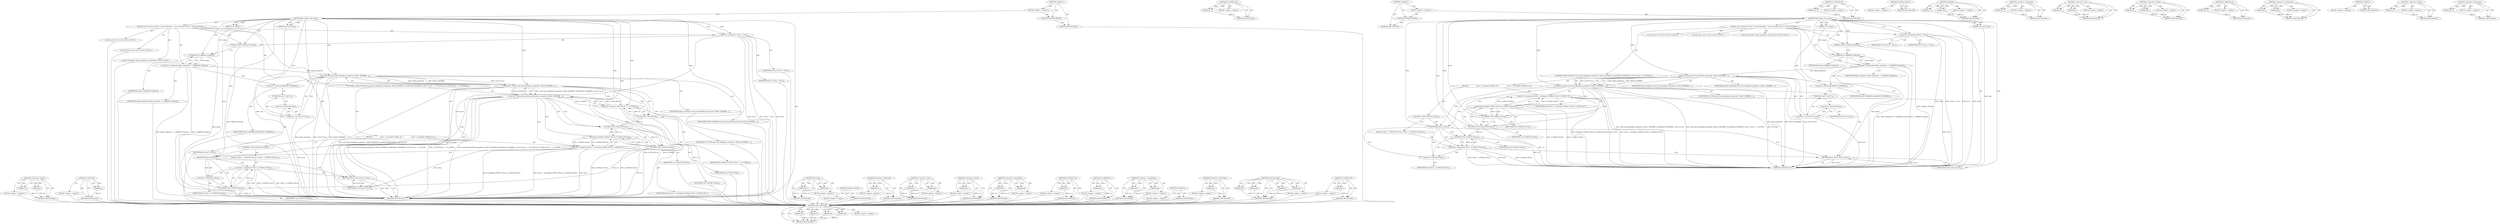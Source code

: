 digraph "Z_STRVAL_PP" {
vulnerable_98 [label=<(METHOD,zend_hash_find)>];
vulnerable_99 [label=<(PARAM,p1)>];
vulnerable_100 [label=<(PARAM,p2)>];
vulnerable_101 [label=<(PARAM,p3)>];
vulnerable_102 [label=<(PARAM,p4)>];
vulnerable_103 [label=<(BLOCK,&lt;empty&gt;,&lt;empty&gt;)>];
vulnerable_104 [label=<(METHOD_RETURN,ANY)>];
vulnerable_123 [label=<(METHOD,Z_STRVAL_PP)>];
vulnerable_124 [label=<(PARAM,p1)>];
vulnerable_125 [label=<(BLOCK,&lt;empty&gt;,&lt;empty&gt;)>];
vulnerable_126 [label=<(METHOD_RETURN,ANY)>];
vulnerable_6 [label=<(METHOD,&lt;global&gt;)<SUB>1</SUB>>];
vulnerable_7 [label=<(BLOCK,&lt;empty&gt;,&lt;empty&gt;)<SUB>1</SUB>>];
vulnerable_8 [label=<(UNKNOWN,PHPAPI,PHPAPI)<SUB>1</SUB>>];
vulnerable_9 [label=<(METHOD,php_lookup_class_name)<SUB>1</SUB>>];
vulnerable_10 [label=<(PARAM,zval *object)<SUB>1</SUB>>];
vulnerable_11 [label=<(PARAM,zend_uint *nlen)<SUB>1</SUB>>];
vulnerable_12 [label=<(BLOCK,{
	zval **val;
	char *retval = NULL;
	HashTable...,{
	zval **val;
	char *retval = NULL;
	HashTable...)<SUB>2</SUB>>];
vulnerable_13 [label="<(LOCAL,zval** val: zval**)<SUB>3</SUB>>"];
vulnerable_14 [label="<(LOCAL,char* retval: char*)<SUB>4</SUB>>"];
vulnerable_15 [label=<(&lt;operator&gt;.assignment,*retval = NULL)<SUB>4</SUB>>];
vulnerable_16 [label=<(IDENTIFIER,retval,*retval = NULL)<SUB>4</SUB>>];
vulnerable_17 [label=<(IDENTIFIER,NULL,*retval = NULL)<SUB>4</SUB>>];
vulnerable_18 [label="<(LOCAL,HashTable* object_properties: HashTable*)<SUB>5</SUB>>"];
vulnerable_19 [label=<(TSRMLS_FETCH,TSRMLS_FETCH())<SUB>6</SUB>>];
vulnerable_20 [label=<(&lt;operator&gt;.assignment,object_properties = Z_OBJPROP_P(object))<SUB>8</SUB>>];
vulnerable_21 [label=<(IDENTIFIER,object_properties,object_properties = Z_OBJPROP_P(object))<SUB>8</SUB>>];
vulnerable_22 [label=<(Z_OBJPROP_P,Z_OBJPROP_P(object))<SUB>8</SUB>>];
vulnerable_23 [label=<(IDENTIFIER,object,Z_OBJPROP_P(object))<SUB>8</SUB>>];
vulnerable_24 [label=<(CONTROL_STRUCTURE,IF,if (zend_hash_find(object_properties, MAGIC_MEMBER, sizeof(MAGIC_MEMBER), (void **) &amp;val) == SUCCESS))<SUB>10</SUB>>];
vulnerable_25 [label=<(&lt;operator&gt;.equals,zend_hash_find(object_properties, MAGIC_MEMBER,...)<SUB>10</SUB>>];
vulnerable_26 [label=<(zend_hash_find,zend_hash_find(object_properties, MAGIC_MEMBER,...)<SUB>10</SUB>>];
vulnerable_27 [label=<(IDENTIFIER,object_properties,zend_hash_find(object_properties, MAGIC_MEMBER,...)<SUB>10</SUB>>];
vulnerable_28 [label=<(IDENTIFIER,MAGIC_MEMBER,zend_hash_find(object_properties, MAGIC_MEMBER,...)<SUB>10</SUB>>];
vulnerable_29 [label=<(&lt;operator&gt;.sizeOf,sizeof(MAGIC_MEMBER))<SUB>10</SUB>>];
vulnerable_30 [label=<(IDENTIFIER,MAGIC_MEMBER,sizeof(MAGIC_MEMBER))<SUB>10</SUB>>];
vulnerable_31 [label=<(&lt;operator&gt;.cast,(void **) &amp;val)<SUB>10</SUB>>];
vulnerable_32 [label=<(UNKNOWN,void **,void **)<SUB>10</SUB>>];
vulnerable_33 [label=<(&lt;operator&gt;.addressOf,&amp;val)<SUB>10</SUB>>];
vulnerable_34 [label=<(IDENTIFIER,val,(void **) &amp;val)<SUB>10</SUB>>];
vulnerable_35 [label=<(IDENTIFIER,SUCCESS,zend_hash_find(object_properties, MAGIC_MEMBER,...)<SUB>10</SUB>>];
vulnerable_36 [label=<(BLOCK,{
                retval = estrndup(Z_STRVAL_PP...,{
                retval = estrndup(Z_STRVAL_PP...)<SUB>10</SUB>>];
vulnerable_37 [label=<(&lt;operator&gt;.assignment,retval = estrndup(Z_STRVAL_PP(val), Z_STRLEN_PP...)<SUB>11</SUB>>];
vulnerable_38 [label=<(IDENTIFIER,retval,retval = estrndup(Z_STRVAL_PP(val), Z_STRLEN_PP...)<SUB>11</SUB>>];
vulnerable_39 [label=<(estrndup,estrndup(Z_STRVAL_PP(val), Z_STRLEN_PP(val)))<SUB>11</SUB>>];
vulnerable_40 [label=<(Z_STRVAL_PP,Z_STRVAL_PP(val))<SUB>11</SUB>>];
vulnerable_41 [label=<(IDENTIFIER,val,Z_STRVAL_PP(val))<SUB>11</SUB>>];
vulnerable_42 [label=<(Z_STRLEN_PP,Z_STRLEN_PP(val))<SUB>11</SUB>>];
vulnerable_43 [label=<(IDENTIFIER,val,Z_STRLEN_PP(val))<SUB>11</SUB>>];
vulnerable_44 [label=<(CONTROL_STRUCTURE,IF,if (nlen))<SUB>13</SUB>>];
vulnerable_45 [label=<(IDENTIFIER,nlen,if (nlen))<SUB>13</SUB>>];
vulnerable_46 [label=<(BLOCK,{
			*nlen = Z_STRLEN_PP(val);
		},{
			*nlen = Z_STRLEN_PP(val);
		})<SUB>13</SUB>>];
vulnerable_47 [label=<(&lt;operator&gt;.assignment,*nlen = Z_STRLEN_PP(val))<SUB>14</SUB>>];
vulnerable_48 [label=<(&lt;operator&gt;.indirection,*nlen)<SUB>14</SUB>>];
vulnerable_49 [label=<(IDENTIFIER,nlen,*nlen = Z_STRLEN_PP(val))<SUB>14</SUB>>];
vulnerable_50 [label=<(Z_STRLEN_PP,Z_STRLEN_PP(val))<SUB>14</SUB>>];
vulnerable_51 [label=<(IDENTIFIER,val,Z_STRLEN_PP(val))<SUB>14</SUB>>];
vulnerable_52 [label=<(RETURN,return retval;,return retval;)<SUB>18</SUB>>];
vulnerable_53 [label=<(IDENTIFIER,retval,return retval;)<SUB>18</SUB>>];
vulnerable_54 [label=<(METHOD_RETURN,char*)<SUB>1</SUB>>];
vulnerable_56 [label=<(METHOD_RETURN,ANY)<SUB>1</SUB>>];
vulnerable_127 [label=<(METHOD,Z_STRLEN_PP)>];
vulnerable_128 [label=<(PARAM,p1)>];
vulnerable_129 [label=<(BLOCK,&lt;empty&gt;,&lt;empty&gt;)>];
vulnerable_130 [label=<(METHOD_RETURN,ANY)>];
vulnerable_86 [label=<(METHOD,TSRMLS_FETCH)>];
vulnerable_87 [label=<(BLOCK,&lt;empty&gt;,&lt;empty&gt;)>];
vulnerable_88 [label=<(METHOD_RETURN,ANY)>];
vulnerable_118 [label=<(METHOD,estrndup)>];
vulnerable_119 [label=<(PARAM,p1)>];
vulnerable_120 [label=<(PARAM,p2)>];
vulnerable_121 [label=<(BLOCK,&lt;empty&gt;,&lt;empty&gt;)>];
vulnerable_122 [label=<(METHOD_RETURN,ANY)>];
vulnerable_114 [label=<(METHOD,&lt;operator&gt;.addressOf)>];
vulnerable_115 [label=<(PARAM,p1)>];
vulnerable_116 [label=<(BLOCK,&lt;empty&gt;,&lt;empty&gt;)>];
vulnerable_117 [label=<(METHOD_RETURN,ANY)>];
vulnerable_109 [label=<(METHOD,&lt;operator&gt;.cast)>];
vulnerable_110 [label=<(PARAM,p1)>];
vulnerable_111 [label=<(PARAM,p2)>];
vulnerable_112 [label=<(BLOCK,&lt;empty&gt;,&lt;empty&gt;)>];
vulnerable_113 [label=<(METHOD_RETURN,ANY)>];
vulnerable_93 [label=<(METHOD,&lt;operator&gt;.equals)>];
vulnerable_94 [label=<(PARAM,p1)>];
vulnerable_95 [label=<(PARAM,p2)>];
vulnerable_96 [label=<(BLOCK,&lt;empty&gt;,&lt;empty&gt;)>];
vulnerable_97 [label=<(METHOD_RETURN,ANY)>];
vulnerable_89 [label=<(METHOD,Z_OBJPROP_P)>];
vulnerable_90 [label=<(PARAM,p1)>];
vulnerable_91 [label=<(BLOCK,&lt;empty&gt;,&lt;empty&gt;)>];
vulnerable_92 [label=<(METHOD_RETURN,ANY)>];
vulnerable_81 [label=<(METHOD,&lt;operator&gt;.assignment)>];
vulnerable_82 [label=<(PARAM,p1)>];
vulnerable_83 [label=<(PARAM,p2)>];
vulnerable_84 [label=<(BLOCK,&lt;empty&gt;,&lt;empty&gt;)>];
vulnerable_85 [label=<(METHOD_RETURN,ANY)>];
vulnerable_75 [label=<(METHOD,&lt;global&gt;)<SUB>1</SUB>>];
vulnerable_76 [label=<(BLOCK,&lt;empty&gt;,&lt;empty&gt;)>];
vulnerable_77 [label=<(METHOD_RETURN,ANY)>];
vulnerable_105 [label=<(METHOD,&lt;operator&gt;.sizeOf)>];
vulnerable_106 [label=<(PARAM,p1)>];
vulnerable_107 [label=<(BLOCK,&lt;empty&gt;,&lt;empty&gt;)>];
vulnerable_108 [label=<(METHOD_RETURN,ANY)>];
vulnerable_131 [label=<(METHOD,&lt;operator&gt;.indirection)>];
vulnerable_132 [label=<(PARAM,p1)>];
vulnerable_133 [label=<(BLOCK,&lt;empty&gt;,&lt;empty&gt;)>];
vulnerable_134 [label=<(METHOD_RETURN,ANY)>];
fixed_103 [label=<(METHOD,&lt;operator&gt;.equals)>];
fixed_104 [label=<(PARAM,p1)>];
fixed_105 [label=<(PARAM,p2)>];
fixed_106 [label=<(BLOCK,&lt;empty&gt;,&lt;empty&gt;)>];
fixed_107 [label=<(METHOD_RETURN,ANY)>];
fixed_128 [label=<(METHOD,Z_TYPE_PP)>];
fixed_129 [label=<(PARAM,p1)>];
fixed_130 [label=<(BLOCK,&lt;empty&gt;,&lt;empty&gt;)>];
fixed_131 [label=<(METHOD_RETURN,ANY)>];
fixed_6 [label=<(METHOD,&lt;global&gt;)<SUB>1</SUB>>];
fixed_7 [label=<(BLOCK,&lt;empty&gt;,&lt;empty&gt;)<SUB>1</SUB>>];
fixed_8 [label=<(UNKNOWN,PHPAPI,PHPAPI)<SUB>1</SUB>>];
fixed_9 [label=<(METHOD,php_lookup_class_name)<SUB>1</SUB>>];
fixed_10 [label=<(PARAM,zval *object)<SUB>1</SUB>>];
fixed_11 [label=<(PARAM,zend_uint *nlen)<SUB>1</SUB>>];
fixed_12 [label=<(BLOCK,{
	zval **val;
	char *retval = NULL;
	HashTable...,{
	zval **val;
	char *retval = NULL;
	HashTable...)<SUB>2</SUB>>];
fixed_13 [label="<(LOCAL,zval** val: zval**)<SUB>3</SUB>>"];
fixed_14 [label="<(LOCAL,char* retval: char*)<SUB>4</SUB>>"];
fixed_15 [label=<(&lt;operator&gt;.assignment,*retval = NULL)<SUB>4</SUB>>];
fixed_16 [label=<(IDENTIFIER,retval,*retval = NULL)<SUB>4</SUB>>];
fixed_17 [label=<(IDENTIFIER,NULL,*retval = NULL)<SUB>4</SUB>>];
fixed_18 [label="<(LOCAL,HashTable* object_properties: HashTable*)<SUB>5</SUB>>"];
fixed_19 [label=<(TSRMLS_FETCH,TSRMLS_FETCH())<SUB>6</SUB>>];
fixed_20 [label=<(&lt;operator&gt;.assignment,object_properties = Z_OBJPROP_P(object))<SUB>8</SUB>>];
fixed_21 [label=<(IDENTIFIER,object_properties,object_properties = Z_OBJPROP_P(object))<SUB>8</SUB>>];
fixed_22 [label=<(Z_OBJPROP_P,Z_OBJPROP_P(object))<SUB>8</SUB>>];
fixed_23 [label=<(IDENTIFIER,object,Z_OBJPROP_P(object))<SUB>8</SUB>>];
fixed_24 [label=<(CONTROL_STRUCTURE,IF,if (zend_hash_find(object_properties, MAGIC_MEMBER, sizeof(MAGIC_MEMBER), (void **) &amp;val) == SUCCESS &amp;&amp; Z_TYPE_PP(val) == IS_STRING))<SUB>10</SUB>>];
fixed_25 [label=<(&lt;operator&gt;.logicalAnd,zend_hash_find(object_properties, MAGIC_MEMBER,...)<SUB>10</SUB>>];
fixed_26 [label=<(&lt;operator&gt;.equals,zend_hash_find(object_properties, MAGIC_MEMBER,...)<SUB>10</SUB>>];
fixed_27 [label=<(zend_hash_find,zend_hash_find(object_properties, MAGIC_MEMBER,...)<SUB>10</SUB>>];
fixed_28 [label=<(IDENTIFIER,object_properties,zend_hash_find(object_properties, MAGIC_MEMBER,...)<SUB>10</SUB>>];
fixed_29 [label=<(IDENTIFIER,MAGIC_MEMBER,zend_hash_find(object_properties, MAGIC_MEMBER,...)<SUB>10</SUB>>];
fixed_30 [label=<(&lt;operator&gt;.sizeOf,sizeof(MAGIC_MEMBER))<SUB>10</SUB>>];
fixed_31 [label=<(IDENTIFIER,MAGIC_MEMBER,sizeof(MAGIC_MEMBER))<SUB>10</SUB>>];
fixed_32 [label=<(&lt;operator&gt;.cast,(void **) &amp;val)<SUB>10</SUB>>];
fixed_33 [label=<(UNKNOWN,void **,void **)<SUB>10</SUB>>];
fixed_34 [label=<(&lt;operator&gt;.addressOf,&amp;val)<SUB>10</SUB>>];
fixed_35 [label=<(IDENTIFIER,val,(void **) &amp;val)<SUB>10</SUB>>];
fixed_36 [label=<(IDENTIFIER,SUCCESS,zend_hash_find(object_properties, MAGIC_MEMBER,...)<SUB>10</SUB>>];
fixed_37 [label=<(&lt;operator&gt;.equals,Z_TYPE_PP(val) == IS_STRING)<SUB>10</SUB>>];
fixed_38 [label=<(Z_TYPE_PP,Z_TYPE_PP(val))<SUB>10</SUB>>];
fixed_39 [label=<(IDENTIFIER,val,Z_TYPE_PP(val))<SUB>10</SUB>>];
fixed_40 [label=<(IDENTIFIER,IS_STRING,Z_TYPE_PP(val) == IS_STRING)<SUB>10</SUB>>];
fixed_41 [label=<(BLOCK,{
                retval = estrndup(Z_STRVAL_PP...,{
                retval = estrndup(Z_STRVAL_PP...)<SUB>10</SUB>>];
fixed_42 [label=<(&lt;operator&gt;.assignment,retval = estrndup(Z_STRVAL_PP(val), Z_STRLEN_PP...)<SUB>11</SUB>>];
fixed_43 [label=<(IDENTIFIER,retval,retval = estrndup(Z_STRVAL_PP(val), Z_STRLEN_PP...)<SUB>11</SUB>>];
fixed_44 [label=<(estrndup,estrndup(Z_STRVAL_PP(val), Z_STRLEN_PP(val)))<SUB>11</SUB>>];
fixed_45 [label=<(Z_STRVAL_PP,Z_STRVAL_PP(val))<SUB>11</SUB>>];
fixed_46 [label=<(IDENTIFIER,val,Z_STRVAL_PP(val))<SUB>11</SUB>>];
fixed_47 [label=<(Z_STRLEN_PP,Z_STRLEN_PP(val))<SUB>11</SUB>>];
fixed_48 [label=<(IDENTIFIER,val,Z_STRLEN_PP(val))<SUB>11</SUB>>];
fixed_49 [label=<(CONTROL_STRUCTURE,IF,if (nlen))<SUB>13</SUB>>];
fixed_50 [label=<(IDENTIFIER,nlen,if (nlen))<SUB>13</SUB>>];
fixed_51 [label=<(BLOCK,{
			*nlen = Z_STRLEN_PP(val);
		},{
			*nlen = Z_STRLEN_PP(val);
		})<SUB>13</SUB>>];
fixed_52 [label=<(&lt;operator&gt;.assignment,*nlen = Z_STRLEN_PP(val))<SUB>14</SUB>>];
fixed_53 [label=<(&lt;operator&gt;.indirection,*nlen)<SUB>14</SUB>>];
fixed_54 [label=<(IDENTIFIER,nlen,*nlen = Z_STRLEN_PP(val))<SUB>14</SUB>>];
fixed_55 [label=<(Z_STRLEN_PP,Z_STRLEN_PP(val))<SUB>14</SUB>>];
fixed_56 [label=<(IDENTIFIER,val,Z_STRLEN_PP(val))<SUB>14</SUB>>];
fixed_57 [label=<(RETURN,return retval;,return retval;)<SUB>18</SUB>>];
fixed_58 [label=<(IDENTIFIER,retval,return retval;)<SUB>18</SUB>>];
fixed_59 [label=<(METHOD_RETURN,char*)<SUB>1</SUB>>];
fixed_61 [label=<(METHOD_RETURN,ANY)<SUB>1</SUB>>];
fixed_132 [label=<(METHOD,estrndup)>];
fixed_133 [label=<(PARAM,p1)>];
fixed_134 [label=<(PARAM,p2)>];
fixed_135 [label=<(BLOCK,&lt;empty&gt;,&lt;empty&gt;)>];
fixed_136 [label=<(METHOD_RETURN,ANY)>];
fixed_91 [label=<(METHOD,TSRMLS_FETCH)>];
fixed_92 [label=<(BLOCK,&lt;empty&gt;,&lt;empty&gt;)>];
fixed_93 [label=<(METHOD_RETURN,ANY)>];
fixed_124 [label=<(METHOD,&lt;operator&gt;.addressOf)>];
fixed_125 [label=<(PARAM,p1)>];
fixed_126 [label=<(BLOCK,&lt;empty&gt;,&lt;empty&gt;)>];
fixed_127 [label=<(METHOD_RETURN,ANY)>];
fixed_119 [label=<(METHOD,&lt;operator&gt;.cast)>];
fixed_120 [label=<(PARAM,p1)>];
fixed_121 [label=<(PARAM,p2)>];
fixed_122 [label=<(BLOCK,&lt;empty&gt;,&lt;empty&gt;)>];
fixed_123 [label=<(METHOD_RETURN,ANY)>];
fixed_115 [label=<(METHOD,&lt;operator&gt;.sizeOf)>];
fixed_116 [label=<(PARAM,p1)>];
fixed_117 [label=<(BLOCK,&lt;empty&gt;,&lt;empty&gt;)>];
fixed_118 [label=<(METHOD_RETURN,ANY)>];
fixed_98 [label=<(METHOD,&lt;operator&gt;.logicalAnd)>];
fixed_99 [label=<(PARAM,p1)>];
fixed_100 [label=<(PARAM,p2)>];
fixed_101 [label=<(BLOCK,&lt;empty&gt;,&lt;empty&gt;)>];
fixed_102 [label=<(METHOD_RETURN,ANY)>];
fixed_141 [label=<(METHOD,Z_STRLEN_PP)>];
fixed_142 [label=<(PARAM,p1)>];
fixed_143 [label=<(BLOCK,&lt;empty&gt;,&lt;empty&gt;)>];
fixed_144 [label=<(METHOD_RETURN,ANY)>];
fixed_94 [label=<(METHOD,Z_OBJPROP_P)>];
fixed_95 [label=<(PARAM,p1)>];
fixed_96 [label=<(BLOCK,&lt;empty&gt;,&lt;empty&gt;)>];
fixed_97 [label=<(METHOD_RETURN,ANY)>];
fixed_86 [label=<(METHOD,&lt;operator&gt;.assignment)>];
fixed_87 [label=<(PARAM,p1)>];
fixed_88 [label=<(PARAM,p2)>];
fixed_89 [label=<(BLOCK,&lt;empty&gt;,&lt;empty&gt;)>];
fixed_90 [label=<(METHOD_RETURN,ANY)>];
fixed_80 [label=<(METHOD,&lt;global&gt;)<SUB>1</SUB>>];
fixed_81 [label=<(BLOCK,&lt;empty&gt;,&lt;empty&gt;)>];
fixed_82 [label=<(METHOD_RETURN,ANY)>];
fixed_145 [label=<(METHOD,&lt;operator&gt;.indirection)>];
fixed_146 [label=<(PARAM,p1)>];
fixed_147 [label=<(BLOCK,&lt;empty&gt;,&lt;empty&gt;)>];
fixed_148 [label=<(METHOD_RETURN,ANY)>];
fixed_108 [label=<(METHOD,zend_hash_find)>];
fixed_109 [label=<(PARAM,p1)>];
fixed_110 [label=<(PARAM,p2)>];
fixed_111 [label=<(PARAM,p3)>];
fixed_112 [label=<(PARAM,p4)>];
fixed_113 [label=<(BLOCK,&lt;empty&gt;,&lt;empty&gt;)>];
fixed_114 [label=<(METHOD_RETURN,ANY)>];
fixed_137 [label=<(METHOD,Z_STRVAL_PP)>];
fixed_138 [label=<(PARAM,p1)>];
fixed_139 [label=<(BLOCK,&lt;empty&gt;,&lt;empty&gt;)>];
fixed_140 [label=<(METHOD_RETURN,ANY)>];
vulnerable_98 -> vulnerable_99  [key=0, label="AST: "];
vulnerable_98 -> vulnerable_99  [key=1, label="DDG: "];
vulnerable_98 -> vulnerable_103  [key=0, label="AST: "];
vulnerable_98 -> vulnerable_100  [key=0, label="AST: "];
vulnerable_98 -> vulnerable_100  [key=1, label="DDG: "];
vulnerable_98 -> vulnerable_104  [key=0, label="AST: "];
vulnerable_98 -> vulnerable_104  [key=1, label="CFG: "];
vulnerable_98 -> vulnerable_101  [key=0, label="AST: "];
vulnerable_98 -> vulnerable_101  [key=1, label="DDG: "];
vulnerable_98 -> vulnerable_102  [key=0, label="AST: "];
vulnerable_98 -> vulnerable_102  [key=1, label="DDG: "];
vulnerable_99 -> vulnerable_104  [key=0, label="DDG: p1"];
vulnerable_100 -> vulnerable_104  [key=0, label="DDG: p2"];
vulnerable_101 -> vulnerable_104  [key=0, label="DDG: p3"];
vulnerable_102 -> vulnerable_104  [key=0, label="DDG: p4"];
vulnerable_123 -> vulnerable_124  [key=0, label="AST: "];
vulnerable_123 -> vulnerable_124  [key=1, label="DDG: "];
vulnerable_123 -> vulnerable_125  [key=0, label="AST: "];
vulnerable_123 -> vulnerable_126  [key=0, label="AST: "];
vulnerable_123 -> vulnerable_126  [key=1, label="CFG: "];
vulnerable_124 -> vulnerable_126  [key=0, label="DDG: p1"];
vulnerable_6 -> vulnerable_7  [key=0, label="AST: "];
vulnerable_6 -> vulnerable_56  [key=0, label="AST: "];
vulnerable_6 -> vulnerable_8  [key=0, label="CFG: "];
vulnerable_7 -> vulnerable_8  [key=0, label="AST: "];
vulnerable_7 -> vulnerable_9  [key=0, label="AST: "];
vulnerable_8 -> vulnerable_56  [key=0, label="CFG: "];
vulnerable_9 -> vulnerable_10  [key=0, label="AST: "];
vulnerable_9 -> vulnerable_10  [key=1, label="DDG: "];
vulnerable_9 -> vulnerable_11  [key=0, label="AST: "];
vulnerable_9 -> vulnerable_11  [key=1, label="DDG: "];
vulnerable_9 -> vulnerable_12  [key=0, label="AST: "];
vulnerable_9 -> vulnerable_54  [key=0, label="AST: "];
vulnerable_9 -> vulnerable_15  [key=0, label="CFG: "];
vulnerable_9 -> vulnerable_15  [key=1, label="DDG: "];
vulnerable_9 -> vulnerable_19  [key=0, label="DDG: "];
vulnerable_9 -> vulnerable_53  [key=0, label="DDG: "];
vulnerable_9 -> vulnerable_22  [key=0, label="DDG: "];
vulnerable_9 -> vulnerable_25  [key=0, label="DDG: "];
vulnerable_9 -> vulnerable_26  [key=0, label="DDG: "];
vulnerable_9 -> vulnerable_45  [key=0, label="DDG: "];
vulnerable_9 -> vulnerable_31  [key=0, label="DDG: "];
vulnerable_9 -> vulnerable_40  [key=0, label="DDG: "];
vulnerable_9 -> vulnerable_42  [key=0, label="DDG: "];
vulnerable_9 -> vulnerable_50  [key=0, label="DDG: "];
vulnerable_10 -> vulnerable_22  [key=0, label="DDG: object"];
vulnerable_11 -> vulnerable_54  [key=0, label="DDG: nlen"];
vulnerable_12 -> vulnerable_13  [key=0, label="AST: "];
vulnerable_12 -> vulnerable_14  [key=0, label="AST: "];
vulnerable_12 -> vulnerable_15  [key=0, label="AST: "];
vulnerable_12 -> vulnerable_18  [key=0, label="AST: "];
vulnerable_12 -> vulnerable_19  [key=0, label="AST: "];
vulnerable_12 -> vulnerable_20  [key=0, label="AST: "];
vulnerable_12 -> vulnerable_24  [key=0, label="AST: "];
vulnerable_12 -> vulnerable_52  [key=0, label="AST: "];
vulnerable_15 -> vulnerable_16  [key=0, label="AST: "];
vulnerable_15 -> vulnerable_17  [key=0, label="AST: "];
vulnerable_15 -> vulnerable_19  [key=0, label="CFG: "];
vulnerable_15 -> vulnerable_54  [key=0, label="DDG: retval"];
vulnerable_15 -> vulnerable_54  [key=1, label="DDG: *retval = NULL"];
vulnerable_15 -> vulnerable_54  [key=2, label="DDG: NULL"];
vulnerable_15 -> vulnerable_53  [key=0, label="DDG: retval"];
vulnerable_19 -> vulnerable_22  [key=0, label="CFG: "];
vulnerable_19 -> vulnerable_54  [key=0, label="DDG: TSRMLS_FETCH()"];
vulnerable_20 -> vulnerable_21  [key=0, label="AST: "];
vulnerable_20 -> vulnerable_22  [key=0, label="AST: "];
vulnerable_20 -> vulnerable_29  [key=0, label="CFG: "];
vulnerable_20 -> vulnerable_54  [key=0, label="DDG: Z_OBJPROP_P(object)"];
vulnerable_20 -> vulnerable_54  [key=1, label="DDG: object_properties = Z_OBJPROP_P(object)"];
vulnerable_20 -> vulnerable_26  [key=0, label="DDG: object_properties"];
vulnerable_22 -> vulnerable_23  [key=0, label="AST: "];
vulnerable_22 -> vulnerable_20  [key=0, label="CFG: "];
vulnerable_22 -> vulnerable_20  [key=1, label="DDG: object"];
vulnerable_22 -> vulnerable_54  [key=0, label="DDG: object"];
vulnerable_24 -> vulnerable_25  [key=0, label="AST: "];
vulnerable_24 -> vulnerable_36  [key=0, label="AST: "];
vulnerable_25 -> vulnerable_26  [key=0, label="AST: "];
vulnerable_25 -> vulnerable_35  [key=0, label="AST: "];
vulnerable_25 -> vulnerable_40  [key=0, label="CFG: "];
vulnerable_25 -> vulnerable_40  [key=1, label="CDG: "];
vulnerable_25 -> vulnerable_52  [key=0, label="CFG: "];
vulnerable_25 -> vulnerable_54  [key=0, label="DDG: zend_hash_find(object_properties, MAGIC_MEMBER, sizeof(MAGIC_MEMBER), (void **) &amp;val)"];
vulnerable_25 -> vulnerable_54  [key=1, label="DDG: zend_hash_find(object_properties, MAGIC_MEMBER, sizeof(MAGIC_MEMBER), (void **) &amp;val) == SUCCESS"];
vulnerable_25 -> vulnerable_54  [key=2, label="DDG: SUCCESS"];
vulnerable_25 -> vulnerable_42  [key=0, label="CDG: "];
vulnerable_25 -> vulnerable_37  [key=0, label="CDG: "];
vulnerable_25 -> vulnerable_45  [key=0, label="CDG: "];
vulnerable_25 -> vulnerable_39  [key=0, label="CDG: "];
vulnerable_26 -> vulnerable_27  [key=0, label="AST: "];
vulnerable_26 -> vulnerable_28  [key=0, label="AST: "];
vulnerable_26 -> vulnerable_29  [key=0, label="AST: "];
vulnerable_26 -> vulnerable_31  [key=0, label="AST: "];
vulnerable_26 -> vulnerable_25  [key=0, label="CFG: "];
vulnerable_26 -> vulnerable_25  [key=1, label="DDG: object_properties"];
vulnerable_26 -> vulnerable_25  [key=2, label="DDG: MAGIC_MEMBER"];
vulnerable_26 -> vulnerable_25  [key=3, label="DDG: (void **) &amp;val"];
vulnerable_26 -> vulnerable_54  [key=0, label="DDG: object_properties"];
vulnerable_26 -> vulnerable_54  [key=1, label="DDG: MAGIC_MEMBER"];
vulnerable_26 -> vulnerable_54  [key=2, label="DDG: (void **) &amp;val"];
vulnerable_29 -> vulnerable_30  [key=0, label="AST: "];
vulnerable_29 -> vulnerable_32  [key=0, label="CFG: "];
vulnerable_31 -> vulnerable_32  [key=0, label="AST: "];
vulnerable_31 -> vulnerable_33  [key=0, label="AST: "];
vulnerable_31 -> vulnerable_26  [key=0, label="CFG: "];
vulnerable_31 -> vulnerable_54  [key=0, label="DDG: &amp;val"];
vulnerable_32 -> vulnerable_33  [key=0, label="CFG: "];
vulnerable_33 -> vulnerable_34  [key=0, label="AST: "];
vulnerable_33 -> vulnerable_31  [key=0, label="CFG: "];
vulnerable_36 -> vulnerable_37  [key=0, label="AST: "];
vulnerable_36 -> vulnerable_44  [key=0, label="AST: "];
vulnerable_37 -> vulnerable_38  [key=0, label="AST: "];
vulnerable_37 -> vulnerable_39  [key=0, label="AST: "];
vulnerable_37 -> vulnerable_45  [key=0, label="CFG: "];
vulnerable_37 -> vulnerable_54  [key=0, label="DDG: retval"];
vulnerable_37 -> vulnerable_54  [key=1, label="DDG: estrndup(Z_STRVAL_PP(val), Z_STRLEN_PP(val))"];
vulnerable_37 -> vulnerable_54  [key=2, label="DDG: retval = estrndup(Z_STRVAL_PP(val), Z_STRLEN_PP(val))"];
vulnerable_37 -> vulnerable_53  [key=0, label="DDG: retval"];
vulnerable_39 -> vulnerable_40  [key=0, label="AST: "];
vulnerable_39 -> vulnerable_42  [key=0, label="AST: "];
vulnerable_39 -> vulnerable_37  [key=0, label="CFG: "];
vulnerable_39 -> vulnerable_37  [key=1, label="DDG: Z_STRVAL_PP(val)"];
vulnerable_39 -> vulnerable_37  [key=2, label="DDG: Z_STRLEN_PP(val)"];
vulnerable_39 -> vulnerable_54  [key=0, label="DDG: Z_STRVAL_PP(val)"];
vulnerable_39 -> vulnerable_54  [key=1, label="DDG: Z_STRLEN_PP(val)"];
vulnerable_40 -> vulnerable_41  [key=0, label="AST: "];
vulnerable_40 -> vulnerable_42  [key=0, label="CFG: "];
vulnerable_40 -> vulnerable_42  [key=1, label="DDG: val"];
vulnerable_40 -> vulnerable_39  [key=0, label="DDG: val"];
vulnerable_42 -> vulnerable_43  [key=0, label="AST: "];
vulnerable_42 -> vulnerable_39  [key=0, label="CFG: "];
vulnerable_42 -> vulnerable_39  [key=1, label="DDG: val"];
vulnerable_42 -> vulnerable_54  [key=0, label="DDG: val"];
vulnerable_42 -> vulnerable_50  [key=0, label="DDG: val"];
vulnerable_44 -> vulnerable_45  [key=0, label="AST: "];
vulnerable_44 -> vulnerable_46  [key=0, label="AST: "];
vulnerable_45 -> vulnerable_48  [key=0, label="CFG: "];
vulnerable_45 -> vulnerable_48  [key=1, label="CDG: "];
vulnerable_45 -> vulnerable_52  [key=0, label="CFG: "];
vulnerable_45 -> vulnerable_47  [key=0, label="CDG: "];
vulnerable_45 -> vulnerable_50  [key=0, label="CDG: "];
vulnerable_46 -> vulnerable_47  [key=0, label="AST: "];
vulnerable_47 -> vulnerable_48  [key=0, label="AST: "];
vulnerable_47 -> vulnerable_50  [key=0, label="AST: "];
vulnerable_47 -> vulnerable_52  [key=0, label="CFG: "];
vulnerable_47 -> vulnerable_54  [key=0, label="DDG: *nlen"];
vulnerable_47 -> vulnerable_54  [key=1, label="DDG: Z_STRLEN_PP(val)"];
vulnerable_47 -> vulnerable_54  [key=2, label="DDG: *nlen = Z_STRLEN_PP(val)"];
vulnerable_48 -> vulnerable_49  [key=0, label="AST: "];
vulnerable_48 -> vulnerable_50  [key=0, label="CFG: "];
vulnerable_50 -> vulnerable_51  [key=0, label="AST: "];
vulnerable_50 -> vulnerable_47  [key=0, label="CFG: "];
vulnerable_50 -> vulnerable_47  [key=1, label="DDG: val"];
vulnerable_50 -> vulnerable_54  [key=0, label="DDG: val"];
vulnerable_52 -> vulnerable_53  [key=0, label="AST: "];
vulnerable_52 -> vulnerable_54  [key=0, label="CFG: "];
vulnerable_52 -> vulnerable_54  [key=1, label="DDG: &lt;RET&gt;"];
vulnerable_53 -> vulnerable_52  [key=0, label="DDG: retval"];
vulnerable_127 -> vulnerable_128  [key=0, label="AST: "];
vulnerable_127 -> vulnerable_128  [key=1, label="DDG: "];
vulnerable_127 -> vulnerable_129  [key=0, label="AST: "];
vulnerable_127 -> vulnerable_130  [key=0, label="AST: "];
vulnerable_127 -> vulnerable_130  [key=1, label="CFG: "];
vulnerable_128 -> vulnerable_130  [key=0, label="DDG: p1"];
vulnerable_86 -> vulnerable_87  [key=0, label="AST: "];
vulnerable_86 -> vulnerable_88  [key=0, label="AST: "];
vulnerable_86 -> vulnerable_88  [key=1, label="CFG: "];
vulnerable_118 -> vulnerable_119  [key=0, label="AST: "];
vulnerable_118 -> vulnerable_119  [key=1, label="DDG: "];
vulnerable_118 -> vulnerable_121  [key=0, label="AST: "];
vulnerable_118 -> vulnerable_120  [key=0, label="AST: "];
vulnerable_118 -> vulnerable_120  [key=1, label="DDG: "];
vulnerable_118 -> vulnerable_122  [key=0, label="AST: "];
vulnerable_118 -> vulnerable_122  [key=1, label="CFG: "];
vulnerable_119 -> vulnerable_122  [key=0, label="DDG: p1"];
vulnerable_120 -> vulnerable_122  [key=0, label="DDG: p2"];
vulnerable_114 -> vulnerable_115  [key=0, label="AST: "];
vulnerable_114 -> vulnerable_115  [key=1, label="DDG: "];
vulnerable_114 -> vulnerable_116  [key=0, label="AST: "];
vulnerable_114 -> vulnerable_117  [key=0, label="AST: "];
vulnerable_114 -> vulnerable_117  [key=1, label="CFG: "];
vulnerable_115 -> vulnerable_117  [key=0, label="DDG: p1"];
vulnerable_109 -> vulnerable_110  [key=0, label="AST: "];
vulnerable_109 -> vulnerable_110  [key=1, label="DDG: "];
vulnerable_109 -> vulnerable_112  [key=0, label="AST: "];
vulnerable_109 -> vulnerable_111  [key=0, label="AST: "];
vulnerable_109 -> vulnerable_111  [key=1, label="DDG: "];
vulnerable_109 -> vulnerable_113  [key=0, label="AST: "];
vulnerable_109 -> vulnerable_113  [key=1, label="CFG: "];
vulnerable_110 -> vulnerable_113  [key=0, label="DDG: p1"];
vulnerable_111 -> vulnerable_113  [key=0, label="DDG: p2"];
vulnerable_93 -> vulnerable_94  [key=0, label="AST: "];
vulnerable_93 -> vulnerable_94  [key=1, label="DDG: "];
vulnerable_93 -> vulnerable_96  [key=0, label="AST: "];
vulnerable_93 -> vulnerable_95  [key=0, label="AST: "];
vulnerable_93 -> vulnerable_95  [key=1, label="DDG: "];
vulnerable_93 -> vulnerable_97  [key=0, label="AST: "];
vulnerable_93 -> vulnerable_97  [key=1, label="CFG: "];
vulnerable_94 -> vulnerable_97  [key=0, label="DDG: p1"];
vulnerable_95 -> vulnerable_97  [key=0, label="DDG: p2"];
vulnerable_89 -> vulnerable_90  [key=0, label="AST: "];
vulnerable_89 -> vulnerable_90  [key=1, label="DDG: "];
vulnerable_89 -> vulnerable_91  [key=0, label="AST: "];
vulnerable_89 -> vulnerable_92  [key=0, label="AST: "];
vulnerable_89 -> vulnerable_92  [key=1, label="CFG: "];
vulnerable_90 -> vulnerable_92  [key=0, label="DDG: p1"];
vulnerable_81 -> vulnerable_82  [key=0, label="AST: "];
vulnerable_81 -> vulnerable_82  [key=1, label="DDG: "];
vulnerable_81 -> vulnerable_84  [key=0, label="AST: "];
vulnerable_81 -> vulnerable_83  [key=0, label="AST: "];
vulnerable_81 -> vulnerable_83  [key=1, label="DDG: "];
vulnerable_81 -> vulnerable_85  [key=0, label="AST: "];
vulnerable_81 -> vulnerable_85  [key=1, label="CFG: "];
vulnerable_82 -> vulnerable_85  [key=0, label="DDG: p1"];
vulnerable_83 -> vulnerable_85  [key=0, label="DDG: p2"];
vulnerable_75 -> vulnerable_76  [key=0, label="AST: "];
vulnerable_75 -> vulnerable_77  [key=0, label="AST: "];
vulnerable_75 -> vulnerable_77  [key=1, label="CFG: "];
vulnerable_105 -> vulnerable_106  [key=0, label="AST: "];
vulnerable_105 -> vulnerable_106  [key=1, label="DDG: "];
vulnerable_105 -> vulnerable_107  [key=0, label="AST: "];
vulnerable_105 -> vulnerable_108  [key=0, label="AST: "];
vulnerable_105 -> vulnerable_108  [key=1, label="CFG: "];
vulnerable_106 -> vulnerable_108  [key=0, label="DDG: p1"];
vulnerable_131 -> vulnerable_132  [key=0, label="AST: "];
vulnerable_131 -> vulnerable_132  [key=1, label="DDG: "];
vulnerable_131 -> vulnerable_133  [key=0, label="AST: "];
vulnerable_131 -> vulnerable_134  [key=0, label="AST: "];
vulnerable_131 -> vulnerable_134  [key=1, label="CFG: "];
vulnerable_132 -> vulnerable_134  [key=0, label="DDG: p1"];
fixed_103 -> fixed_104  [key=0, label="AST: "];
fixed_103 -> fixed_104  [key=1, label="DDG: "];
fixed_103 -> fixed_106  [key=0, label="AST: "];
fixed_103 -> fixed_105  [key=0, label="AST: "];
fixed_103 -> fixed_105  [key=1, label="DDG: "];
fixed_103 -> fixed_107  [key=0, label="AST: "];
fixed_103 -> fixed_107  [key=1, label="CFG: "];
fixed_104 -> fixed_107  [key=0, label="DDG: p1"];
fixed_105 -> fixed_107  [key=0, label="DDG: p2"];
fixed_106 -> vulnerable_98  [key=0];
fixed_107 -> vulnerable_98  [key=0];
fixed_128 -> fixed_129  [key=0, label="AST: "];
fixed_128 -> fixed_129  [key=1, label="DDG: "];
fixed_128 -> fixed_130  [key=0, label="AST: "];
fixed_128 -> fixed_131  [key=0, label="AST: "];
fixed_128 -> fixed_131  [key=1, label="CFG: "];
fixed_129 -> fixed_131  [key=0, label="DDG: p1"];
fixed_130 -> vulnerable_98  [key=0];
fixed_131 -> vulnerable_98  [key=0];
fixed_6 -> fixed_7  [key=0, label="AST: "];
fixed_6 -> fixed_61  [key=0, label="AST: "];
fixed_6 -> fixed_8  [key=0, label="CFG: "];
fixed_7 -> fixed_8  [key=0, label="AST: "];
fixed_7 -> fixed_9  [key=0, label="AST: "];
fixed_8 -> fixed_61  [key=0, label="CFG: "];
fixed_9 -> fixed_10  [key=0, label="AST: "];
fixed_9 -> fixed_10  [key=1, label="DDG: "];
fixed_9 -> fixed_11  [key=0, label="AST: "];
fixed_9 -> fixed_11  [key=1, label="DDG: "];
fixed_9 -> fixed_12  [key=0, label="AST: "];
fixed_9 -> fixed_59  [key=0, label="AST: "];
fixed_9 -> fixed_15  [key=0, label="CFG: "];
fixed_9 -> fixed_15  [key=1, label="DDG: "];
fixed_9 -> fixed_19  [key=0, label="DDG: "];
fixed_9 -> fixed_58  [key=0, label="DDG: "];
fixed_9 -> fixed_22  [key=0, label="DDG: "];
fixed_9 -> fixed_26  [key=0, label="DDG: "];
fixed_9 -> fixed_37  [key=0, label="DDG: "];
fixed_9 -> fixed_50  [key=0, label="DDG: "];
fixed_9 -> fixed_27  [key=0, label="DDG: "];
fixed_9 -> fixed_38  [key=0, label="DDG: "];
fixed_9 -> fixed_32  [key=0, label="DDG: "];
fixed_9 -> fixed_45  [key=0, label="DDG: "];
fixed_9 -> fixed_47  [key=0, label="DDG: "];
fixed_9 -> fixed_55  [key=0, label="DDG: "];
fixed_10 -> fixed_22  [key=0, label="DDG: object"];
fixed_11 -> fixed_59  [key=0, label="DDG: nlen"];
fixed_12 -> fixed_13  [key=0, label="AST: "];
fixed_12 -> fixed_14  [key=0, label="AST: "];
fixed_12 -> fixed_15  [key=0, label="AST: "];
fixed_12 -> fixed_18  [key=0, label="AST: "];
fixed_12 -> fixed_19  [key=0, label="AST: "];
fixed_12 -> fixed_20  [key=0, label="AST: "];
fixed_12 -> fixed_24  [key=0, label="AST: "];
fixed_12 -> fixed_57  [key=0, label="AST: "];
fixed_13 -> vulnerable_98  [key=0];
fixed_14 -> vulnerable_98  [key=0];
fixed_15 -> fixed_16  [key=0, label="AST: "];
fixed_15 -> fixed_17  [key=0, label="AST: "];
fixed_15 -> fixed_19  [key=0, label="CFG: "];
fixed_15 -> fixed_59  [key=0, label="DDG: retval"];
fixed_15 -> fixed_59  [key=1, label="DDG: *retval = NULL"];
fixed_15 -> fixed_59  [key=2, label="DDG: NULL"];
fixed_15 -> fixed_58  [key=0, label="DDG: retval"];
fixed_16 -> vulnerable_98  [key=0];
fixed_17 -> vulnerable_98  [key=0];
fixed_18 -> vulnerable_98  [key=0];
fixed_19 -> fixed_22  [key=0, label="CFG: "];
fixed_19 -> fixed_59  [key=0, label="DDG: TSRMLS_FETCH()"];
fixed_20 -> fixed_21  [key=0, label="AST: "];
fixed_20 -> fixed_22  [key=0, label="AST: "];
fixed_20 -> fixed_30  [key=0, label="CFG: "];
fixed_20 -> fixed_59  [key=0, label="DDG: Z_OBJPROP_P(object)"];
fixed_20 -> fixed_59  [key=1, label="DDG: object_properties = Z_OBJPROP_P(object)"];
fixed_20 -> fixed_27  [key=0, label="DDG: object_properties"];
fixed_21 -> vulnerable_98  [key=0];
fixed_22 -> fixed_23  [key=0, label="AST: "];
fixed_22 -> fixed_20  [key=0, label="CFG: "];
fixed_22 -> fixed_20  [key=1, label="DDG: object"];
fixed_22 -> fixed_59  [key=0, label="DDG: object"];
fixed_23 -> vulnerable_98  [key=0];
fixed_24 -> fixed_25  [key=0, label="AST: "];
fixed_24 -> fixed_41  [key=0, label="AST: "];
fixed_25 -> fixed_26  [key=0, label="AST: "];
fixed_25 -> fixed_37  [key=0, label="AST: "];
fixed_25 -> fixed_45  [key=0, label="CFG: "];
fixed_25 -> fixed_45  [key=1, label="CDG: "];
fixed_25 -> fixed_57  [key=0, label="CFG: "];
fixed_25 -> fixed_59  [key=0, label="DDG: zend_hash_find(object_properties, MAGIC_MEMBER, sizeof(MAGIC_MEMBER), (void **) &amp;val) == SUCCESS"];
fixed_25 -> fixed_59  [key=1, label="DDG: Z_TYPE_PP(val) == IS_STRING"];
fixed_25 -> fixed_59  [key=2, label="DDG: zend_hash_find(object_properties, MAGIC_MEMBER, sizeof(MAGIC_MEMBER), (void **) &amp;val) == SUCCESS &amp;&amp; Z_TYPE_PP(val) == IS_STRING"];
fixed_25 -> fixed_47  [key=0, label="CDG: "];
fixed_25 -> fixed_50  [key=0, label="CDG: "];
fixed_25 -> fixed_42  [key=0, label="CDG: "];
fixed_25 -> fixed_44  [key=0, label="CDG: "];
fixed_26 -> fixed_27  [key=0, label="AST: "];
fixed_26 -> fixed_36  [key=0, label="AST: "];
fixed_26 -> fixed_25  [key=0, label="CFG: "];
fixed_26 -> fixed_25  [key=1, label="DDG: zend_hash_find(object_properties, MAGIC_MEMBER, sizeof(MAGIC_MEMBER), (void **) &amp;val)"];
fixed_26 -> fixed_25  [key=2, label="DDG: SUCCESS"];
fixed_26 -> fixed_38  [key=0, label="CFG: "];
fixed_26 -> fixed_38  [key=1, label="CDG: "];
fixed_26 -> fixed_59  [key=0, label="DDG: zend_hash_find(object_properties, MAGIC_MEMBER, sizeof(MAGIC_MEMBER), (void **) &amp;val)"];
fixed_26 -> fixed_59  [key=1, label="DDG: SUCCESS"];
fixed_26 -> fixed_37  [key=0, label="CDG: "];
fixed_27 -> fixed_28  [key=0, label="AST: "];
fixed_27 -> fixed_29  [key=0, label="AST: "];
fixed_27 -> fixed_30  [key=0, label="AST: "];
fixed_27 -> fixed_32  [key=0, label="AST: "];
fixed_27 -> fixed_26  [key=0, label="CFG: "];
fixed_27 -> fixed_26  [key=1, label="DDG: object_properties"];
fixed_27 -> fixed_26  [key=2, label="DDG: MAGIC_MEMBER"];
fixed_27 -> fixed_26  [key=3, label="DDG: (void **) &amp;val"];
fixed_27 -> fixed_59  [key=0, label="DDG: object_properties"];
fixed_27 -> fixed_59  [key=1, label="DDG: MAGIC_MEMBER"];
fixed_27 -> fixed_59  [key=2, label="DDG: (void **) &amp;val"];
fixed_28 -> vulnerable_98  [key=0];
fixed_29 -> vulnerable_98  [key=0];
fixed_30 -> fixed_31  [key=0, label="AST: "];
fixed_30 -> fixed_33  [key=0, label="CFG: "];
fixed_31 -> vulnerable_98  [key=0];
fixed_32 -> fixed_33  [key=0, label="AST: "];
fixed_32 -> fixed_34  [key=0, label="AST: "];
fixed_32 -> fixed_27  [key=0, label="CFG: "];
fixed_32 -> fixed_59  [key=0, label="DDG: &amp;val"];
fixed_33 -> fixed_34  [key=0, label="CFG: "];
fixed_34 -> fixed_35  [key=0, label="AST: "];
fixed_34 -> fixed_32  [key=0, label="CFG: "];
fixed_35 -> vulnerable_98  [key=0];
fixed_36 -> vulnerable_98  [key=0];
fixed_37 -> fixed_38  [key=0, label="AST: "];
fixed_37 -> fixed_40  [key=0, label="AST: "];
fixed_37 -> fixed_25  [key=0, label="CFG: "];
fixed_37 -> fixed_25  [key=1, label="DDG: Z_TYPE_PP(val)"];
fixed_37 -> fixed_25  [key=2, label="DDG: IS_STRING"];
fixed_37 -> fixed_59  [key=0, label="DDG: Z_TYPE_PP(val)"];
fixed_37 -> fixed_59  [key=1, label="DDG: IS_STRING"];
fixed_38 -> fixed_39  [key=0, label="AST: "];
fixed_38 -> fixed_37  [key=0, label="CFG: "];
fixed_38 -> fixed_37  [key=1, label="DDG: val"];
fixed_38 -> fixed_59  [key=0, label="DDG: val"];
fixed_38 -> fixed_45  [key=0, label="DDG: val"];
fixed_39 -> vulnerable_98  [key=0];
fixed_40 -> vulnerable_98  [key=0];
fixed_41 -> fixed_42  [key=0, label="AST: "];
fixed_41 -> fixed_49  [key=0, label="AST: "];
fixed_42 -> fixed_43  [key=0, label="AST: "];
fixed_42 -> fixed_44  [key=0, label="AST: "];
fixed_42 -> fixed_50  [key=0, label="CFG: "];
fixed_42 -> fixed_59  [key=0, label="DDG: retval"];
fixed_42 -> fixed_59  [key=1, label="DDG: estrndup(Z_STRVAL_PP(val), Z_STRLEN_PP(val))"];
fixed_42 -> fixed_59  [key=2, label="DDG: retval = estrndup(Z_STRVAL_PP(val), Z_STRLEN_PP(val))"];
fixed_42 -> fixed_58  [key=0, label="DDG: retval"];
fixed_43 -> vulnerable_98  [key=0];
fixed_44 -> fixed_45  [key=0, label="AST: "];
fixed_44 -> fixed_47  [key=0, label="AST: "];
fixed_44 -> fixed_42  [key=0, label="CFG: "];
fixed_44 -> fixed_42  [key=1, label="DDG: Z_STRVAL_PP(val)"];
fixed_44 -> fixed_42  [key=2, label="DDG: Z_STRLEN_PP(val)"];
fixed_44 -> fixed_59  [key=0, label="DDG: Z_STRVAL_PP(val)"];
fixed_44 -> fixed_59  [key=1, label="DDG: Z_STRLEN_PP(val)"];
fixed_45 -> fixed_46  [key=0, label="AST: "];
fixed_45 -> fixed_47  [key=0, label="CFG: "];
fixed_45 -> fixed_47  [key=1, label="DDG: val"];
fixed_45 -> fixed_44  [key=0, label="DDG: val"];
fixed_46 -> vulnerable_98  [key=0];
fixed_47 -> fixed_48  [key=0, label="AST: "];
fixed_47 -> fixed_44  [key=0, label="CFG: "];
fixed_47 -> fixed_44  [key=1, label="DDG: val"];
fixed_47 -> fixed_59  [key=0, label="DDG: val"];
fixed_47 -> fixed_55  [key=0, label="DDG: val"];
fixed_48 -> vulnerable_98  [key=0];
fixed_49 -> fixed_50  [key=0, label="AST: "];
fixed_49 -> fixed_51  [key=0, label="AST: "];
fixed_50 -> fixed_53  [key=0, label="CFG: "];
fixed_50 -> fixed_53  [key=1, label="CDG: "];
fixed_50 -> fixed_57  [key=0, label="CFG: "];
fixed_50 -> fixed_52  [key=0, label="CDG: "];
fixed_50 -> fixed_55  [key=0, label="CDG: "];
fixed_51 -> fixed_52  [key=0, label="AST: "];
fixed_52 -> fixed_53  [key=0, label="AST: "];
fixed_52 -> fixed_55  [key=0, label="AST: "];
fixed_52 -> fixed_57  [key=0, label="CFG: "];
fixed_52 -> fixed_59  [key=0, label="DDG: *nlen"];
fixed_52 -> fixed_59  [key=1, label="DDG: Z_STRLEN_PP(val)"];
fixed_52 -> fixed_59  [key=2, label="DDG: *nlen = Z_STRLEN_PP(val)"];
fixed_53 -> fixed_54  [key=0, label="AST: "];
fixed_53 -> fixed_55  [key=0, label="CFG: "];
fixed_54 -> vulnerable_98  [key=0];
fixed_55 -> fixed_56  [key=0, label="AST: "];
fixed_55 -> fixed_52  [key=0, label="CFG: "];
fixed_55 -> fixed_52  [key=1, label="DDG: val"];
fixed_55 -> fixed_59  [key=0, label="DDG: val"];
fixed_56 -> vulnerable_98  [key=0];
fixed_57 -> fixed_58  [key=0, label="AST: "];
fixed_57 -> fixed_59  [key=0, label="CFG: "];
fixed_57 -> fixed_59  [key=1, label="DDG: &lt;RET&gt;"];
fixed_58 -> fixed_57  [key=0, label="DDG: retval"];
fixed_59 -> vulnerable_98  [key=0];
fixed_61 -> vulnerable_98  [key=0];
fixed_132 -> fixed_133  [key=0, label="AST: "];
fixed_132 -> fixed_133  [key=1, label="DDG: "];
fixed_132 -> fixed_135  [key=0, label="AST: "];
fixed_132 -> fixed_134  [key=0, label="AST: "];
fixed_132 -> fixed_134  [key=1, label="DDG: "];
fixed_132 -> fixed_136  [key=0, label="AST: "];
fixed_132 -> fixed_136  [key=1, label="CFG: "];
fixed_133 -> fixed_136  [key=0, label="DDG: p1"];
fixed_134 -> fixed_136  [key=0, label="DDG: p2"];
fixed_135 -> vulnerable_98  [key=0];
fixed_136 -> vulnerable_98  [key=0];
fixed_91 -> fixed_92  [key=0, label="AST: "];
fixed_91 -> fixed_93  [key=0, label="AST: "];
fixed_91 -> fixed_93  [key=1, label="CFG: "];
fixed_92 -> vulnerable_98  [key=0];
fixed_93 -> vulnerable_98  [key=0];
fixed_124 -> fixed_125  [key=0, label="AST: "];
fixed_124 -> fixed_125  [key=1, label="DDG: "];
fixed_124 -> fixed_126  [key=0, label="AST: "];
fixed_124 -> fixed_127  [key=0, label="AST: "];
fixed_124 -> fixed_127  [key=1, label="CFG: "];
fixed_125 -> fixed_127  [key=0, label="DDG: p1"];
fixed_126 -> vulnerable_98  [key=0];
fixed_127 -> vulnerable_98  [key=0];
fixed_119 -> fixed_120  [key=0, label="AST: "];
fixed_119 -> fixed_120  [key=1, label="DDG: "];
fixed_119 -> fixed_122  [key=0, label="AST: "];
fixed_119 -> fixed_121  [key=0, label="AST: "];
fixed_119 -> fixed_121  [key=1, label="DDG: "];
fixed_119 -> fixed_123  [key=0, label="AST: "];
fixed_119 -> fixed_123  [key=1, label="CFG: "];
fixed_120 -> fixed_123  [key=0, label="DDG: p1"];
fixed_121 -> fixed_123  [key=0, label="DDG: p2"];
fixed_122 -> vulnerable_98  [key=0];
fixed_123 -> vulnerable_98  [key=0];
fixed_115 -> fixed_116  [key=0, label="AST: "];
fixed_115 -> fixed_116  [key=1, label="DDG: "];
fixed_115 -> fixed_117  [key=0, label="AST: "];
fixed_115 -> fixed_118  [key=0, label="AST: "];
fixed_115 -> fixed_118  [key=1, label="CFG: "];
fixed_116 -> fixed_118  [key=0, label="DDG: p1"];
fixed_117 -> vulnerable_98  [key=0];
fixed_118 -> vulnerable_98  [key=0];
fixed_98 -> fixed_99  [key=0, label="AST: "];
fixed_98 -> fixed_99  [key=1, label="DDG: "];
fixed_98 -> fixed_101  [key=0, label="AST: "];
fixed_98 -> fixed_100  [key=0, label="AST: "];
fixed_98 -> fixed_100  [key=1, label="DDG: "];
fixed_98 -> fixed_102  [key=0, label="AST: "];
fixed_98 -> fixed_102  [key=1, label="CFG: "];
fixed_99 -> fixed_102  [key=0, label="DDG: p1"];
fixed_100 -> fixed_102  [key=0, label="DDG: p2"];
fixed_101 -> vulnerable_98  [key=0];
fixed_102 -> vulnerable_98  [key=0];
fixed_141 -> fixed_142  [key=0, label="AST: "];
fixed_141 -> fixed_142  [key=1, label="DDG: "];
fixed_141 -> fixed_143  [key=0, label="AST: "];
fixed_141 -> fixed_144  [key=0, label="AST: "];
fixed_141 -> fixed_144  [key=1, label="CFG: "];
fixed_142 -> fixed_144  [key=0, label="DDG: p1"];
fixed_143 -> vulnerable_98  [key=0];
fixed_144 -> vulnerable_98  [key=0];
fixed_94 -> fixed_95  [key=0, label="AST: "];
fixed_94 -> fixed_95  [key=1, label="DDG: "];
fixed_94 -> fixed_96  [key=0, label="AST: "];
fixed_94 -> fixed_97  [key=0, label="AST: "];
fixed_94 -> fixed_97  [key=1, label="CFG: "];
fixed_95 -> fixed_97  [key=0, label="DDG: p1"];
fixed_96 -> vulnerable_98  [key=0];
fixed_97 -> vulnerable_98  [key=0];
fixed_86 -> fixed_87  [key=0, label="AST: "];
fixed_86 -> fixed_87  [key=1, label="DDG: "];
fixed_86 -> fixed_89  [key=0, label="AST: "];
fixed_86 -> fixed_88  [key=0, label="AST: "];
fixed_86 -> fixed_88  [key=1, label="DDG: "];
fixed_86 -> fixed_90  [key=0, label="AST: "];
fixed_86 -> fixed_90  [key=1, label="CFG: "];
fixed_87 -> fixed_90  [key=0, label="DDG: p1"];
fixed_88 -> fixed_90  [key=0, label="DDG: p2"];
fixed_89 -> vulnerable_98  [key=0];
fixed_90 -> vulnerable_98  [key=0];
fixed_80 -> fixed_81  [key=0, label="AST: "];
fixed_80 -> fixed_82  [key=0, label="AST: "];
fixed_80 -> fixed_82  [key=1, label="CFG: "];
fixed_81 -> vulnerable_98  [key=0];
fixed_82 -> vulnerable_98  [key=0];
fixed_145 -> fixed_146  [key=0, label="AST: "];
fixed_145 -> fixed_146  [key=1, label="DDG: "];
fixed_145 -> fixed_147  [key=0, label="AST: "];
fixed_145 -> fixed_148  [key=0, label="AST: "];
fixed_145 -> fixed_148  [key=1, label="CFG: "];
fixed_146 -> fixed_148  [key=0, label="DDG: p1"];
fixed_147 -> vulnerable_98  [key=0];
fixed_148 -> vulnerable_98  [key=0];
fixed_108 -> fixed_109  [key=0, label="AST: "];
fixed_108 -> fixed_109  [key=1, label="DDG: "];
fixed_108 -> fixed_113  [key=0, label="AST: "];
fixed_108 -> fixed_110  [key=0, label="AST: "];
fixed_108 -> fixed_110  [key=1, label="DDG: "];
fixed_108 -> fixed_114  [key=0, label="AST: "];
fixed_108 -> fixed_114  [key=1, label="CFG: "];
fixed_108 -> fixed_111  [key=0, label="AST: "];
fixed_108 -> fixed_111  [key=1, label="DDG: "];
fixed_108 -> fixed_112  [key=0, label="AST: "];
fixed_108 -> fixed_112  [key=1, label="DDG: "];
fixed_109 -> fixed_114  [key=0, label="DDG: p1"];
fixed_110 -> fixed_114  [key=0, label="DDG: p2"];
fixed_111 -> fixed_114  [key=0, label="DDG: p3"];
fixed_112 -> fixed_114  [key=0, label="DDG: p4"];
fixed_113 -> vulnerable_98  [key=0];
fixed_114 -> vulnerable_98  [key=0];
fixed_137 -> fixed_138  [key=0, label="AST: "];
fixed_137 -> fixed_138  [key=1, label="DDG: "];
fixed_137 -> fixed_139  [key=0, label="AST: "];
fixed_137 -> fixed_140  [key=0, label="AST: "];
fixed_137 -> fixed_140  [key=1, label="CFG: "];
fixed_138 -> fixed_140  [key=0, label="DDG: p1"];
fixed_139 -> vulnerable_98  [key=0];
fixed_140 -> vulnerable_98  [key=0];
}
